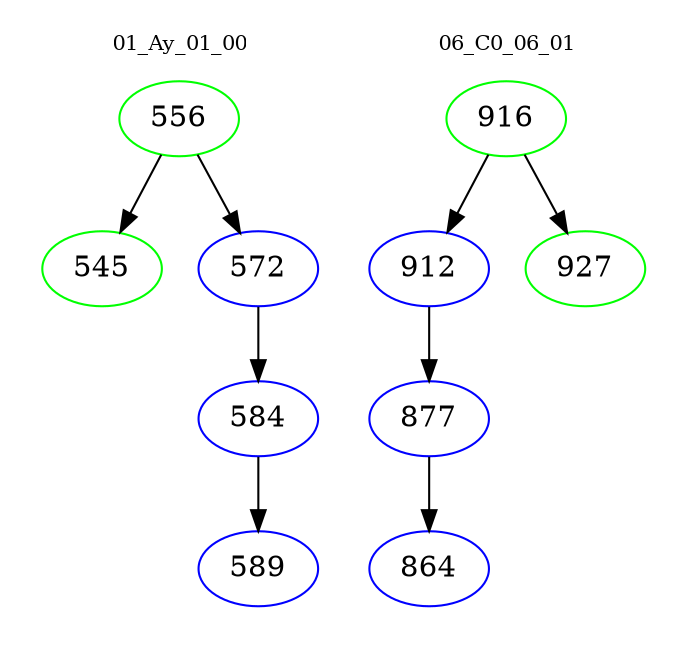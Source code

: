 digraph{
subgraph cluster_0 {
color = white
label = "01_Ay_01_00";
fontsize=10;
T0_556 [label="556", color="green"]
T0_556 -> T0_545 [color="black"]
T0_545 [label="545", color="green"]
T0_556 -> T0_572 [color="black"]
T0_572 [label="572", color="blue"]
T0_572 -> T0_584 [color="black"]
T0_584 [label="584", color="blue"]
T0_584 -> T0_589 [color="black"]
T0_589 [label="589", color="blue"]
}
subgraph cluster_1 {
color = white
label = "06_C0_06_01";
fontsize=10;
T1_916 [label="916", color="green"]
T1_916 -> T1_912 [color="black"]
T1_912 [label="912", color="blue"]
T1_912 -> T1_877 [color="black"]
T1_877 [label="877", color="blue"]
T1_877 -> T1_864 [color="black"]
T1_864 [label="864", color="blue"]
T1_916 -> T1_927 [color="black"]
T1_927 [label="927", color="green"]
}
}
